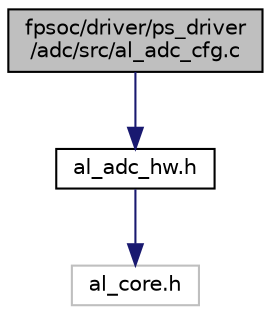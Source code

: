 digraph "fpsoc/driver/ps_driver/adc/src/al_adc_cfg.c"
{
  edge [fontname="Helvetica",fontsize="10",labelfontname="Helvetica",labelfontsize="10"];
  node [fontname="Helvetica",fontsize="10",shape=record];
  Node0 [label="fpsoc/driver/ps_driver\l/adc/src/al_adc_cfg.c",height=0.2,width=0.4,color="black", fillcolor="grey75", style="filled", fontcolor="black"];
  Node0 -> Node1 [color="midnightblue",fontsize="10",style="solid",fontname="Helvetica"];
  Node1 [label="al_adc_hw.h",height=0.2,width=0.4,color="black", fillcolor="white", style="filled",URL="$al__adc__hw_8h.html"];
  Node1 -> Node2 [color="midnightblue",fontsize="10",style="solid",fontname="Helvetica"];
  Node2 [label="al_core.h",height=0.2,width=0.4,color="grey75", fillcolor="white", style="filled"];
}
